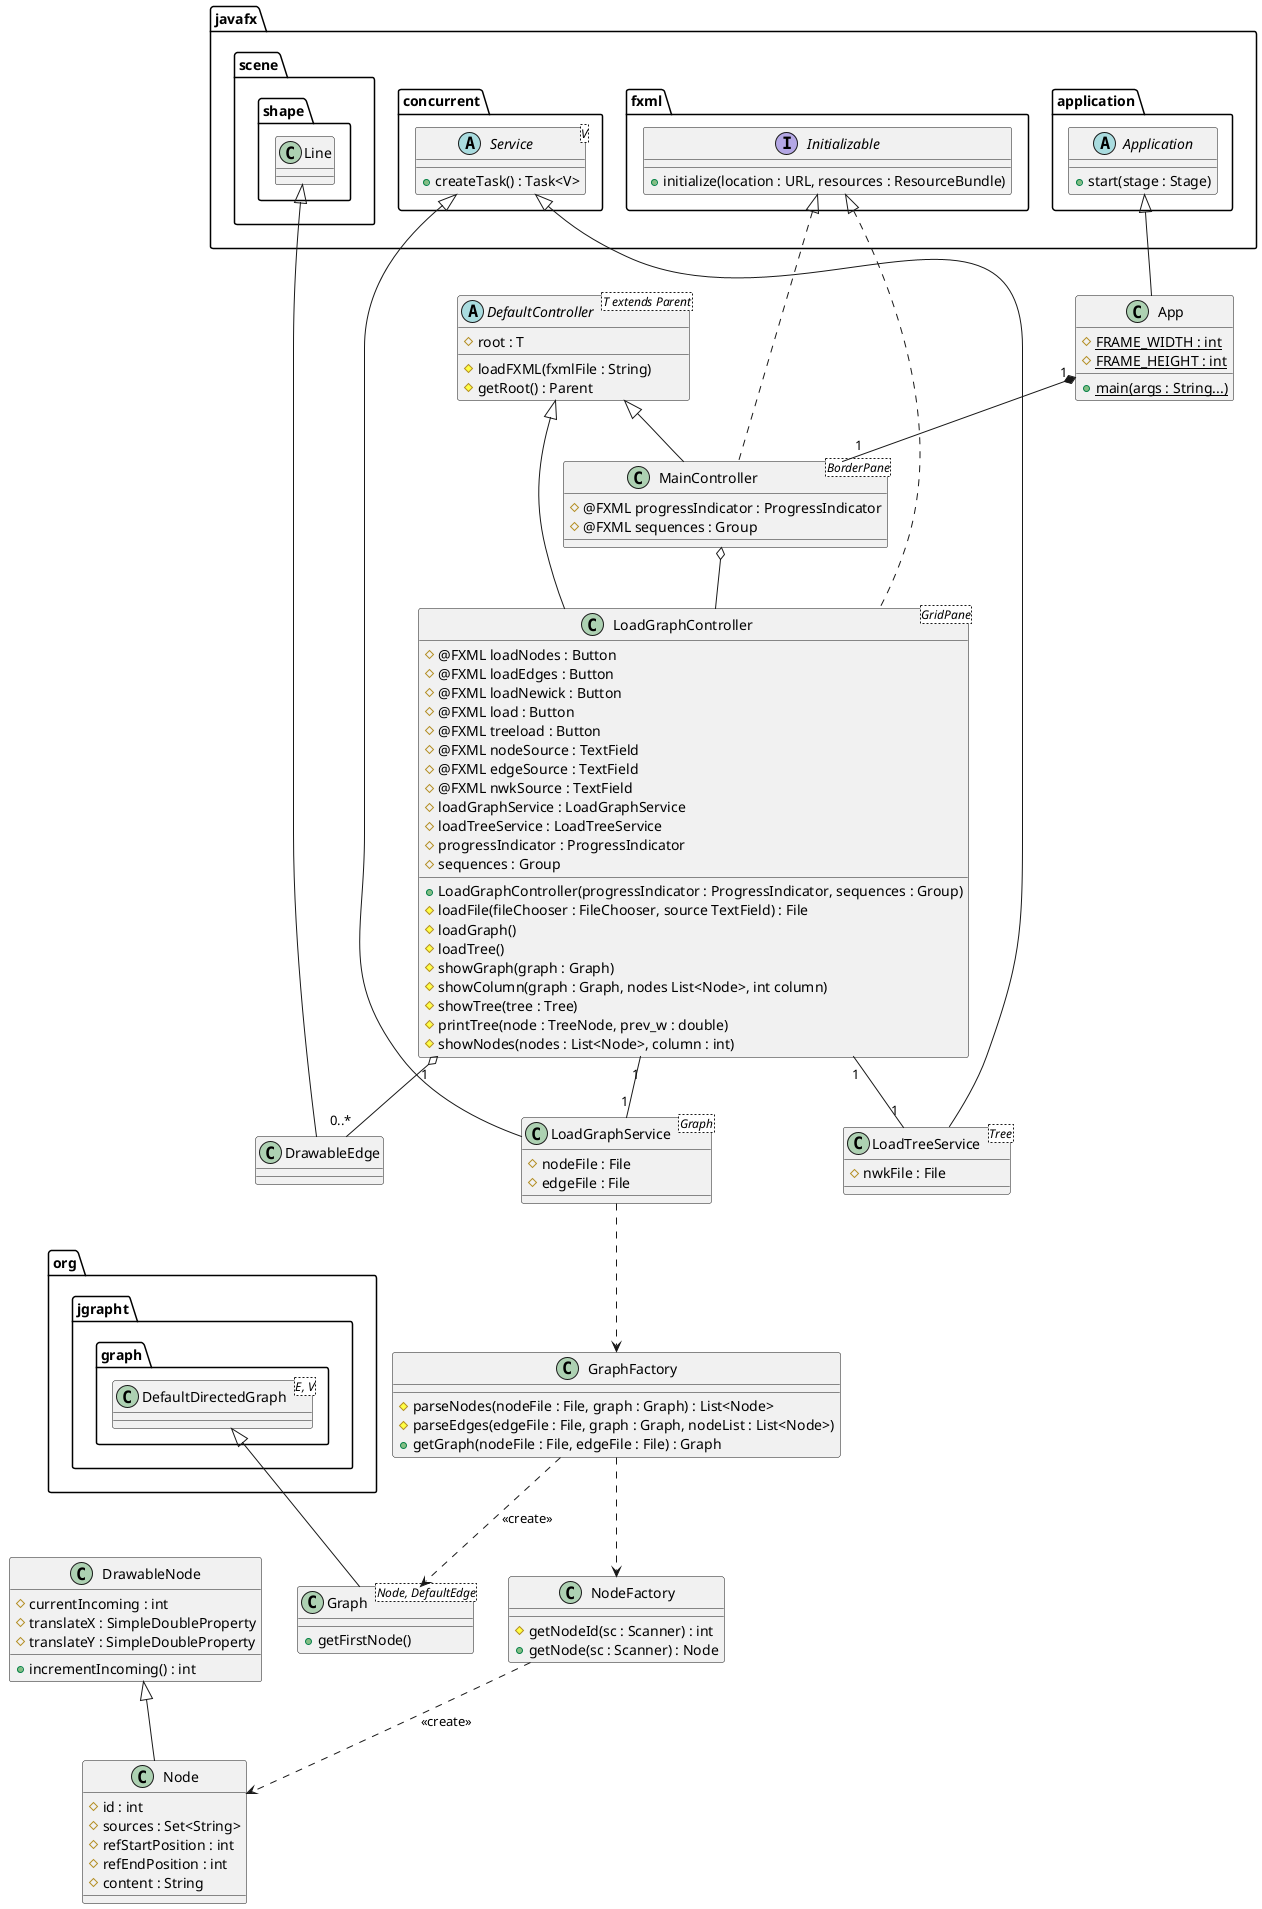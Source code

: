 @startuml
class App extends javafx.application.Application {
    {static} # FRAME_WIDTH : int
    {static} # FRAME_HEIGHT : int

    {static} +main(args : String...)
}

class DrawableEdge extends javafx.scene.shape.Line
class DrawableNode {
    # currentIncoming : int
    # translateX : SimpleDoubleProperty
    # translateY : SimpleDoubleProperty

    +incrementIncoming() : int
}

abstract class DefaultController<T extends Parent> {
    # root : T
    #loadFXML(fxmlFile : String)
    #getRoot() : Parent
}

class MainController<BorderPane> extends DefaultController implements javafx.fxml.Initializable {
    # @FXML progressIndicator : ProgressIndicator
    # @FXML sequences : Group
}

class LoadGraphController<GridPane> Extends DefaultController implements javafx.fxml.Initializable {
    # @FXML loadNodes : Button
    # @FXML loadEdges : Button
    # @FXML loadNewick : Button
    # @FXML load : Button
    # @FXML treeload : Button
    # @FXML nodeSource : TextField
    # @FXML edgeSource : TextField
    # @FXML nwkSource : TextField
    # loadGraphService : LoadGraphService
    # loadTreeService : LoadTreeService
    # progressIndicator : ProgressIndicator
    # sequences : Group

    +LoadGraphController(progressIndicator : ProgressIndicator, sequences : Group)
    #loadFile(fileChooser : FileChooser, source TextField) : File
    #loadGraph()
    #loadTree()
    #showGraph(graph : Graph)
    #showColumn(graph : Graph, nodes List<Node>, int column)
    #showTree(tree : Tree)
    #printTree(node : TreeNode, prev_w : double)
    #showNodes(nodes : List<Node>, column : int)
}


class Node extends DrawableNode {
    # id : int
    # sources : Set<String>
    # refStartPosition : int
    # refEndPosition : int
    # content : String
}
class NodeFactory {
    #getNodeId(sc : Scanner) : int
    +getNode(sc : Scanner) : Node
}

class Graph<Node, DefaultEdge> extends org.jgrapht.graph.DefaultDirectedGraph {
    +getFirstNode()
}
class GraphFactory {
    #parseNodes(nodeFile : File, graph : Graph) : List<Node>
    #parseEdges(edgeFile : File, graph : Graph, nodeList : List<Node>)
    +getGraph(nodeFile : File, edgeFile : File) : Graph
}

class LoadGraphService<Graph> extends javafx.concurrent.Service {
    # nodeFile : File
    # edgeFile : File
}
class LoadTreeService<Tree> extends javafx.concurrent.Service {
    # nwkFile : File
}

GraphFactory ..> Graph : << create >>
GraphFactory ..> NodeFactory

NodeFactory ..> Node : << create >>

App "1" *-- "1" MainController
MainController o-- LoadGraphController

LoadGraphController "1" o-- "0..*" DrawableEdge
LoadGraphController "1" -- "1" LoadGraphService
LoadGraphController "1" -- "1" LoadTreeService

LoadGraphService ..> GraphFactory

'External classes
abstract class javafx.concurrent.Service<V> {
    +createTask() : Task<V>
}

abstract class javafx.application.Application {
    +start(stage : Stage)
}

class org.jgrapht.graph.DefaultDirectedGraph<E, V>

interface javafx.fxml.Initializable {
    +initialize(location : URL, resources : ResourceBundle)
}
@enduml
